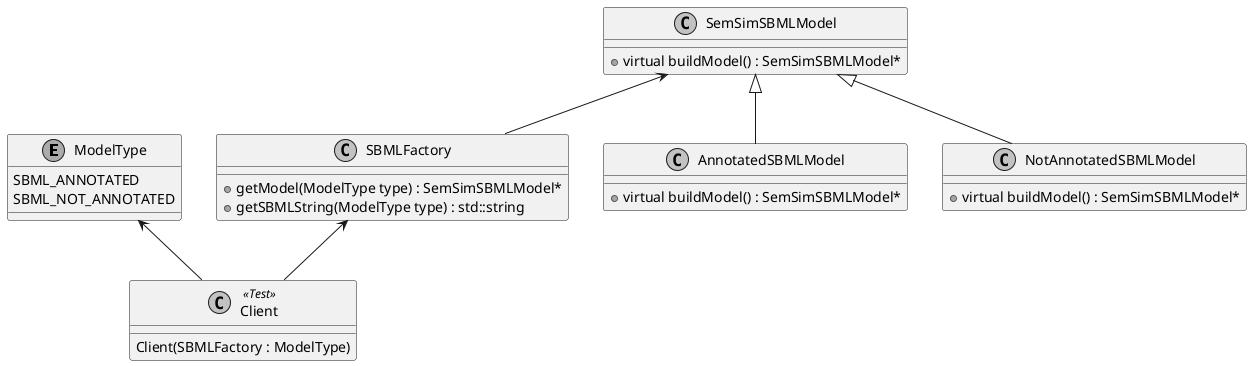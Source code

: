 @startuml
skinparam monochrome true

enum ModelType {
    SBML_ANNOTATED
    SBML_NOT_ANNOTATED
}

class SBMLFactory {
    + getModel(ModelType type) : SemSimSBMLModel*
    + getSBMLString(ModelType type) : std::string
}

class SemSimSBMLModel{
    + virtual buildModel() : SemSimSBMLModel*
}

class AnnotatedSBMLModel {
    + virtual buildModel() : SemSimSBMLModel*
}

class NotAnnotatedSBMLModel {
    + virtual buildModel() : SemSimSBMLModel*
}

SemSimSBMLModel <|-- NotAnnotatedSBMLModel
SemSimSBMLModel <|-- AnnotatedSBMLModel


class Client <<Test>>{
    Client(SBMLFactory : ModelType)
}

SBMLFactory <-- Client
ModelType <-- Client
SemSimSBMLModel <-- SBMLFactory











@enduml